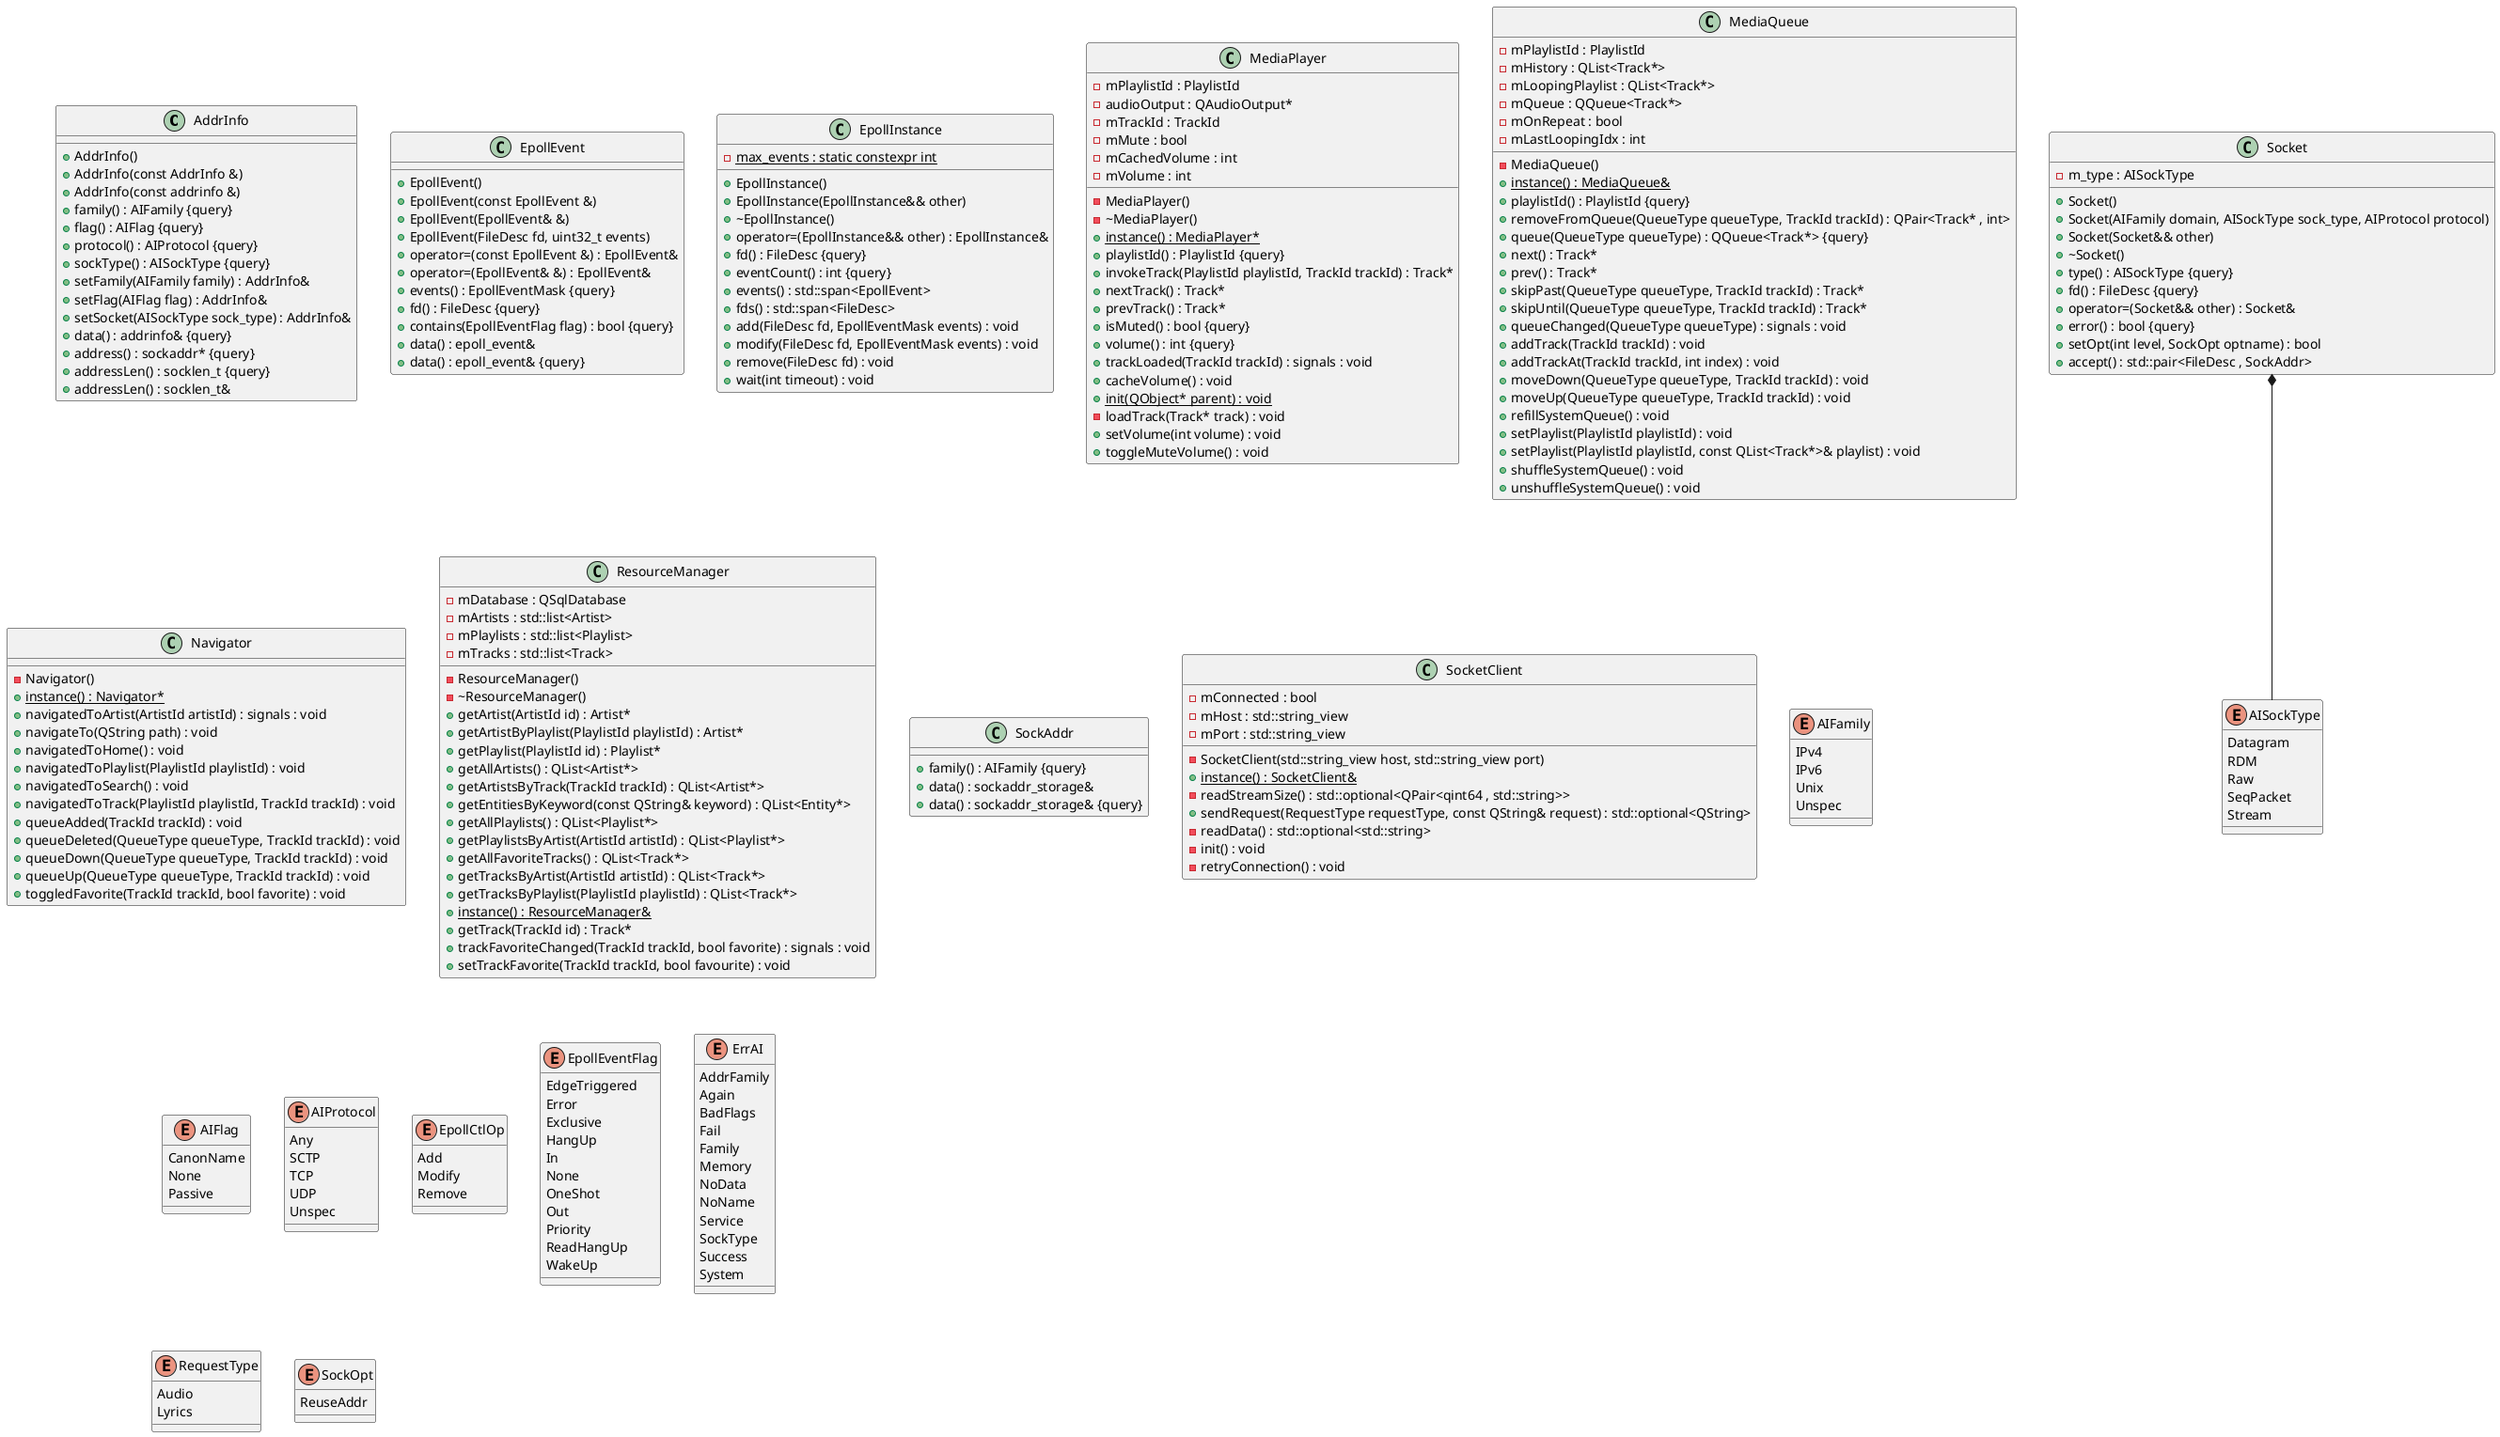 @startuml





/' Objects '/

class AddrInfo {
	+AddrInfo()
	+AddrInfo(const AddrInfo &)
	+AddrInfo(const addrinfo &)
	+family() : AIFamily {query}
	+flag() : AIFlag {query}
	+protocol() : AIProtocol {query}
	+sockType() : AISockType {query}
	+setFamily(AIFamily family) : AddrInfo&
	+setFlag(AIFlag flag) : AddrInfo&
	+setSocket(AISockType sock_type) : AddrInfo&
	+data() : addrinfo& {query}
	+address() : sockaddr* {query}
	+addressLen() : socklen_t {query}
	+addressLen() : socklen_t&
}


class EpollEvent {
	+EpollEvent()
	+EpollEvent(const EpollEvent &)
	+EpollEvent(EpollEvent& &)
	+EpollEvent(FileDesc fd, uint32_t events)
	+operator=(const EpollEvent &) : EpollEvent&
	+operator=(EpollEvent& &) : EpollEvent&
	+events() : EpollEventMask {query}
	+fd() : FileDesc {query}
	+contains(EpollEventFlag flag) : bool {query}
	+data() : epoll_event&
	+data() : epoll_event& {query}
}


class EpollInstance {
	+EpollInstance()
	+EpollInstance(EpollInstance&& other)
	+~EpollInstance()
	+operator=(EpollInstance&& other) : EpollInstance&
	+fd() : FileDesc {query}
	+eventCount() : int {query}
	-{static} max_events : static constexpr int
	+events() : std::span<EpollEvent>
	+fds() : std::span<FileDesc>
	+add(FileDesc fd, EpollEventMask events) : void
	+modify(FileDesc fd, EpollEventMask events) : void
	+remove(FileDesc fd) : void
	+wait(int timeout) : void
}


class MediaPlayer {
	-MediaPlayer()
	-~MediaPlayer()
	+{static} instance() : MediaPlayer*
	-mPlaylistId : PlaylistId
	+playlistId() : PlaylistId {query}
	-audioOutput : QAudioOutput*
	+invokeTrack(PlaylistId playlistId, TrackId trackId) : Track*
	+nextTrack() : Track*
	+prevTrack() : Track*
	-mTrackId : TrackId
	+isMuted() : bool {query}
	-mMute : bool
	-mCachedVolume : int
	-mVolume : int
	+volume() : int {query}
	+trackLoaded(TrackId trackId) : signals : void
	+cacheVolume() : void
	+{static} init(QObject* parent) : void
	-loadTrack(Track* track) : void
	+setVolume(int volume) : void
	+toggleMuteVolume() : void
}


class MediaQueue {
	-MediaQueue()
	+{static} instance() : MediaQueue&
	-mPlaylistId : PlaylistId
	+playlistId() : PlaylistId {query}
	-mHistory : QList<Track*>
	-mLoopingPlaylist : QList<Track*>
	+removeFromQueue(QueueType queueType, TrackId trackId) : QPair<Track* , int>
	-mQueue : QQueue<Track*>
	+queue(QueueType queueType) : QQueue<Track*> {query}
	+next() : Track*
	+prev() : Track*
	+skipPast(QueueType queueType, TrackId trackId) : Track*
	+skipUntil(QueueType queueType, TrackId trackId) : Track*
	-mOnRepeat : bool
	-mLastLoopingIdx : int
	+queueChanged(QueueType queueType) : signals : void
	+addTrack(TrackId trackId) : void
	+addTrackAt(TrackId trackId, int index) : void
	+moveDown(QueueType queueType, TrackId trackId) : void
	+moveUp(QueueType queueType, TrackId trackId) : void
	+refillSystemQueue() : void
	+setPlaylist(PlaylistId playlistId) : void
	+setPlaylist(PlaylistId playlistId, const QList<Track*>& playlist) : void
	+shuffleSystemQueue() : void
	+unshuffleSystemQueue() : void
}


class Navigator {
	-Navigator()
	+{static} instance() : Navigator*
	+navigatedToArtist(ArtistId artistId) : signals : void
	+navigateTo(QString path) : void
	+navigatedToHome() : void
	+navigatedToPlaylist(PlaylistId playlistId) : void
	+navigatedToSearch() : void
	+navigatedToTrack(PlaylistId playlistId, TrackId trackId) : void
	+queueAdded(TrackId trackId) : void
	+queueDeleted(QueueType queueType, TrackId trackId) : void
	+queueDown(QueueType queueType, TrackId trackId) : void
	+queueUp(QueueType queueType, TrackId trackId) : void
	+toggledFavorite(TrackId trackId, bool favorite) : void
}


class ResourceManager {
	-ResourceManager()
	-~ResourceManager()
	+getArtist(ArtistId id) : Artist*
	+getArtistByPlaylist(PlaylistId playlistId) : Artist*
	+getPlaylist(PlaylistId id) : Playlist*
	+getAllArtists() : QList<Artist*>
	+getArtistsByTrack(TrackId trackId) : QList<Artist*>
	+getEntitiesByKeyword(const QString& keyword) : QList<Entity*>
	+getAllPlaylists() : QList<Playlist*>
	+getPlaylistsByArtist(ArtistId artistId) : QList<Playlist*>
	+getAllFavoriteTracks() : QList<Track*>
	+getTracksByArtist(ArtistId artistId) : QList<Track*>
	+getTracksByPlaylist(PlaylistId playlistId) : QList<Track*>
	-mDatabase : QSqlDatabase
	+{static} instance() : ResourceManager&
	+getTrack(TrackId id) : Track*
	+trackFavoriteChanged(TrackId trackId, bool favorite) : signals : void
	-mArtists : std::list<Artist>
	-mPlaylists : std::list<Playlist>
	-mTracks : std::list<Track>
	+setTrackFavorite(TrackId trackId, bool favourite) : void
}


class SockAddr {
	+family() : AIFamily {query}
	+data() : sockaddr_storage&
	+data() : sockaddr_storage& {query}
}


class Socket {
	+Socket()
	+Socket(AIFamily domain, AISockType sock_type, AIProtocol protocol)
	+Socket(Socket&& other)
	+~Socket()
	-m_type : AISockType
	+type() : AISockType {query}
	+fd() : FileDesc {query}
	+operator=(Socket&& other) : Socket&
	+error() : bool {query}
	+setOpt(int level, SockOpt optname) : bool
	+accept() : std::pair<FileDesc , SockAddr>
}


class SocketClient {
	-SocketClient(std::string_view host, std::string_view port)
	+{static} instance() : SocketClient&
	-mConnected : bool
	-readStreamSize() : std::optional<QPair<qint64 , std::string>>
	+sendRequest(RequestType requestType, const QString& request) : std::optional<QString>
	-readData() : std::optional<std::string>
	-mHost : std::string_view
	-mPort : std::string_view
	-init() : void
	-retryConnection() : void
}


enum AIFamily {
	IPv4
	IPv6
	Unix
	Unspec
}


enum AIFlag {
	CanonName
	None
	Passive
}


enum AIProtocol {
	Any
	SCTP
	TCP
	UDP
	Unspec
}


enum AISockType {
	Datagram
	RDM
	Raw
	SeqPacket
	Stream
}


enum EpollCtlOp {
	Add
	Modify
	Remove
}


enum EpollEventFlag {
	EdgeTriggered
	Error
	Exclusive
	HangUp
	In
	None
	OneShot
	Out
	Priority
	ReadHangUp
	WakeUp
}


enum ErrAI {
	AddrFamily
	Again
	BadFlags
	Fail
	Family
	Memory
	NoData
	NoName
	Service
	SockType
	Success
	System
}


enum RequestType {
	Audio
	Lyrics
}


enum SockOpt {
	ReuseAddr
}





/' Inheritance relationships '/




/' Aggregation relationships '/

.Socket *-- .AISockType






/' Nested objects '/



@enduml
